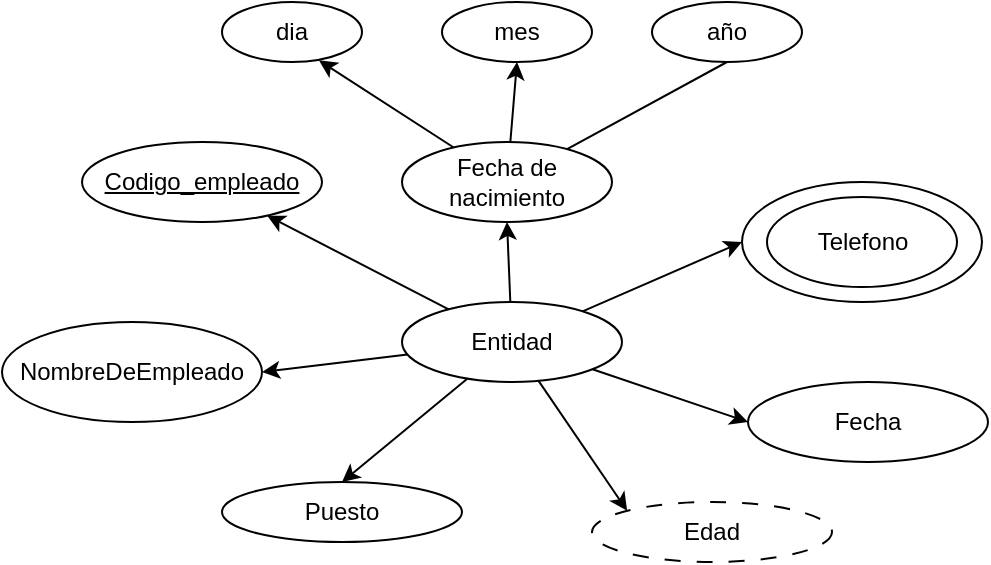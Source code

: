 <mxfile>
    <diagram id="i1iFUSP6W5k7GZw4izQM" name="Page-1">
        <mxGraphModel dx="604" dy="354" grid="1" gridSize="10" guides="1" tooltips="1" connect="1" arrows="1" fold="1" page="1" pageScale="1" pageWidth="850" pageHeight="1100" math="0" shadow="0">
            <root>
                <mxCell id="0"/>
                <mxCell id="1" parent="0"/>
                <mxCell id="15" style="edgeStyle=none;html=1;entryX=1;entryY=0.5;entryDx=0;entryDy=0;" edge="1" parent="1" source="2" target="13">
                    <mxGeometry relative="1" as="geometry"/>
                </mxCell>
                <mxCell id="16" style="edgeStyle=none;html=1;entryX=0.5;entryY=1;entryDx=0;entryDy=0;" edge="1" parent="1" source="2" target="4">
                    <mxGeometry relative="1" as="geometry"/>
                </mxCell>
                <mxCell id="17" style="edgeStyle=none;html=1;" edge="1" parent="1" source="2" target="14">
                    <mxGeometry relative="1" as="geometry"/>
                </mxCell>
                <mxCell id="18" style="edgeStyle=none;html=1;entryX=0;entryY=0.5;entryDx=0;entryDy=0;" edge="1" parent="1" source="2" target="8">
                    <mxGeometry relative="1" as="geometry">
                        <mxPoint x="420" y="150" as="targetPoint"/>
                        <Array as="points"/>
                    </mxGeometry>
                </mxCell>
                <mxCell id="19" style="edgeStyle=none;html=1;entryX=0;entryY=0.5;entryDx=0;entryDy=0;" edge="1" parent="1" source="2" target="10">
                    <mxGeometry relative="1" as="geometry"/>
                </mxCell>
                <mxCell id="20" style="edgeStyle=none;html=1;entryX=0;entryY=0;entryDx=0;entryDy=0;" edge="1" parent="1" source="2" target="11">
                    <mxGeometry relative="1" as="geometry"/>
                </mxCell>
                <mxCell id="21" style="edgeStyle=none;html=1;entryX=0.5;entryY=0;entryDx=0;entryDy=0;" edge="1" parent="1" source="2" target="12">
                    <mxGeometry relative="1" as="geometry"/>
                </mxCell>
                <mxCell id="2" value="Entidad" style="ellipse;whiteSpace=wrap;html=1;rounded=1;" vertex="1" parent="1">
                    <mxGeometry x="240" y="160" width="110" height="40" as="geometry"/>
                </mxCell>
                <mxCell id="22" style="edgeStyle=none;html=1;entryX=0.5;entryY=1;entryDx=0;entryDy=0;" edge="1" parent="1" source="4" target="6">
                    <mxGeometry relative="1" as="geometry"/>
                </mxCell>
                <mxCell id="23" style="edgeStyle=none;html=1;entryX=0.5;entryY=1;entryDx=0;entryDy=0;endArrow=none;endFill=0;" edge="1" parent="1" source="4" target="7">
                    <mxGeometry relative="1" as="geometry"/>
                </mxCell>
                <mxCell id="24" style="edgeStyle=none;html=1;entryX=0.693;entryY=0.973;entryDx=0;entryDy=0;entryPerimeter=0;" edge="1" parent="1" source="4" target="5">
                    <mxGeometry relative="1" as="geometry"/>
                </mxCell>
                <mxCell id="4" value="Fecha de nacimiento" style="ellipse;whiteSpace=wrap;html=1;rounded=1;" vertex="1" parent="1">
                    <mxGeometry x="240" y="80" width="105" height="40" as="geometry"/>
                </mxCell>
                <mxCell id="5" value="dia" style="ellipse;whiteSpace=wrap;html=1;rounded=1;" vertex="1" parent="1">
                    <mxGeometry x="150" y="10" width="70" height="30" as="geometry"/>
                </mxCell>
                <mxCell id="6" value="mes" style="ellipse;whiteSpace=wrap;html=1;rounded=1;" vertex="1" parent="1">
                    <mxGeometry x="260" y="10" width="75" height="30" as="geometry"/>
                </mxCell>
                <mxCell id="7" value="año" style="ellipse;whiteSpace=wrap;html=1;rounded=1;" vertex="1" parent="1">
                    <mxGeometry x="365" y="10" width="75" height="30" as="geometry"/>
                </mxCell>
                <mxCell id="10" value="Fecha" style="ellipse;whiteSpace=wrap;html=1;rounded=1;" vertex="1" parent="1">
                    <mxGeometry x="413" y="200" width="120" height="40" as="geometry"/>
                </mxCell>
                <mxCell id="11" value="Edad" style="ellipse;whiteSpace=wrap;html=1;fillStyle=dots;dashed=1;dashPattern=8 8;rounded=1;" vertex="1" parent="1">
                    <mxGeometry x="335" y="260" width="120" height="30" as="geometry"/>
                </mxCell>
                <mxCell id="12" value="Puesto" style="ellipse;whiteSpace=wrap;html=1;fillStyle=dots;rounded=1;" vertex="1" parent="1">
                    <mxGeometry x="150" y="250" width="120" height="30" as="geometry"/>
                </mxCell>
                <mxCell id="13" value="NombreDeEmpleado" style="ellipse;whiteSpace=wrap;html=1;fillStyle=dots;rounded=1;" vertex="1" parent="1">
                    <mxGeometry x="40" y="170" width="130" height="50" as="geometry"/>
                </mxCell>
                <mxCell id="14" value="&lt;u&gt;Codigo_empleado&lt;/u&gt;" style="ellipse;whiteSpace=wrap;html=1;fillStyle=dots;rounded=1;" vertex="1" parent="1">
                    <mxGeometry x="80" y="80" width="120" height="40" as="geometry"/>
                </mxCell>
                <mxCell id="25" value="" style="group" vertex="1" connectable="0" parent="1">
                    <mxGeometry x="410" y="100" width="120" height="60" as="geometry"/>
                </mxCell>
                <mxCell id="8" value="" style="ellipse;whiteSpace=wrap;html=1;rounded=1;" vertex="1" parent="25">
                    <mxGeometry width="120" height="60" as="geometry"/>
                </mxCell>
                <mxCell id="9" value="Telefono" style="ellipse;whiteSpace=wrap;html=1;rounded=1;" vertex="1" parent="25">
                    <mxGeometry x="12.5" y="7.5" width="95" height="45" as="geometry"/>
                </mxCell>
            </root>
        </mxGraphModel>
    </diagram>
</mxfile>
